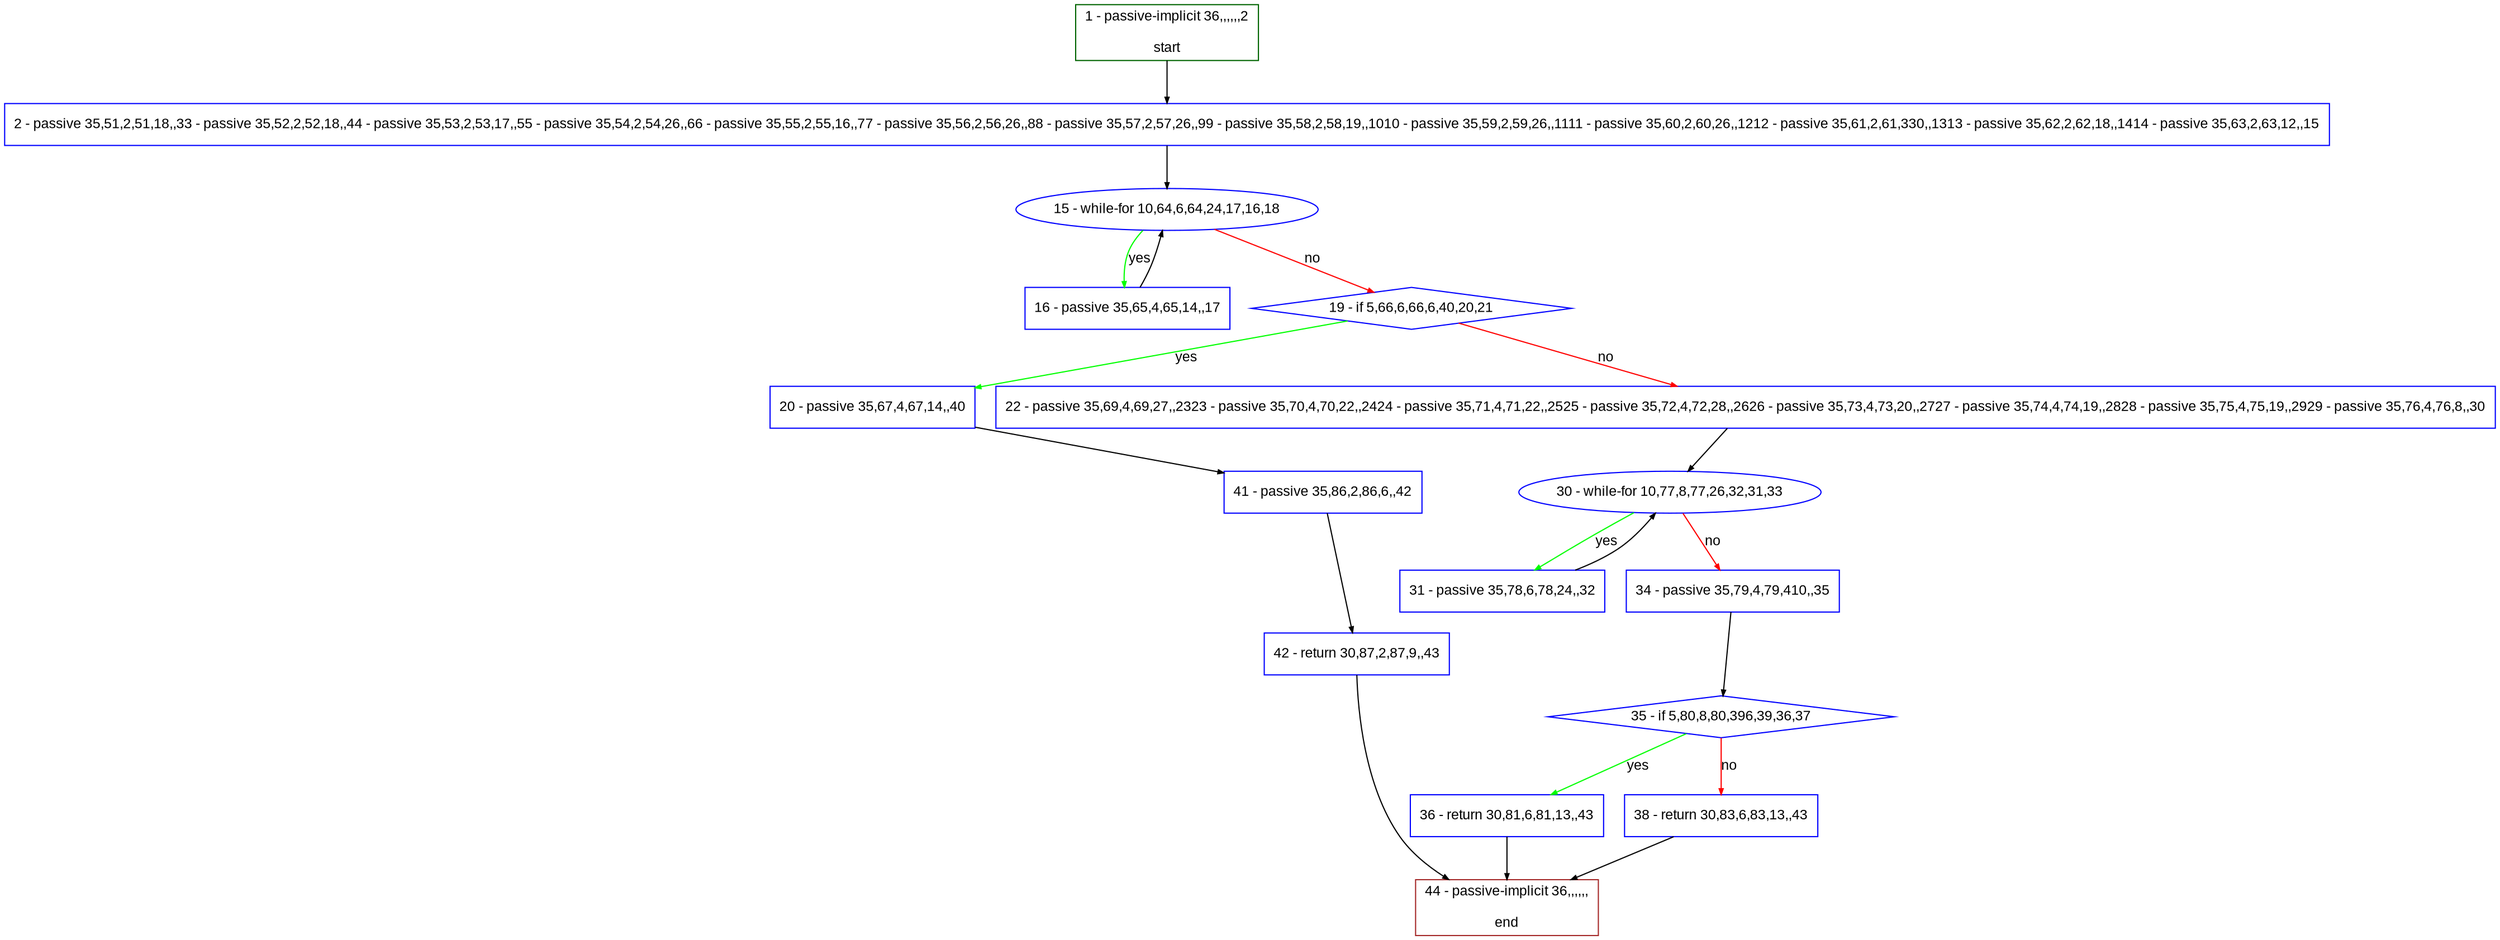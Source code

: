 digraph "" {
  graph [pack="true", label="", fontsize="12", packmode="clust", fontname="Arial", fillcolor="#FFFFCC", bgcolor="white", style="rounded,filled", compound="true"];
  node [node_initialized="no", label="", color="grey", fontsize="12", fillcolor="white", fontname="Arial", style="filled", shape="rectangle", compound="true", fixedsize="false"];
  edge [fontcolor="black", arrowhead="normal", arrowtail="none", arrowsize="0.5", ltail="", label="", color="black", fontsize="12", lhead="", fontname="Arial", dir="forward", compound="true"];
  __N1 [label="2 - passive 35,51,2,51,18,,33 - passive 35,52,2,52,18,,44 - passive 35,53,2,53,17,,55 - passive 35,54,2,54,26,,66 - passive 35,55,2,55,16,,77 - passive 35,56,2,56,26,,88 - passive 35,57,2,57,26,,99 - passive 35,58,2,58,19,,1010 - passive 35,59,2,59,26,,1111 - passive 35,60,2,60,26,,1212 - passive 35,61,2,61,330,,1313 - passive 35,62,2,62,18,,1414 - passive 35,63,2,63,12,,15", color="#0000ff", fillcolor="#ffffff", style="filled", shape="box"];
  __N2 [label="1 - passive-implicit 36,,,,,,2\n\nstart", color="#006400", fillcolor="#ffffff", style="filled", shape="box"];
  __N3 [label="15 - while-for 10,64,6,64,24,17,16,18", color="#0000ff", fillcolor="#ffffff", style="filled", shape="oval"];
  __N4 [label="16 - passive 35,65,4,65,14,,17", color="#0000ff", fillcolor="#ffffff", style="filled", shape="box"];
  __N5 [label="19 - if 5,66,6,66,6,40,20,21", color="#0000ff", fillcolor="#ffffff", style="filled", shape="diamond"];
  __N6 [label="20 - passive 35,67,4,67,14,,40", color="#0000ff", fillcolor="#ffffff", style="filled", shape="box"];
  __N7 [label="22 - passive 35,69,4,69,27,,2323 - passive 35,70,4,70,22,,2424 - passive 35,71,4,71,22,,2525 - passive 35,72,4,72,28,,2626 - passive 35,73,4,73,20,,2727 - passive 35,74,4,74,19,,2828 - passive 35,75,4,75,19,,2929 - passive 35,76,4,76,8,,30", color="#0000ff", fillcolor="#ffffff", style="filled", shape="box"];
  __N8 [label="41 - passive 35,86,2,86,6,,42", color="#0000ff", fillcolor="#ffffff", style="filled", shape="box"];
  __N9 [label="30 - while-for 10,77,8,77,26,32,31,33", color="#0000ff", fillcolor="#ffffff", style="filled", shape="oval"];
  __N10 [label="31 - passive 35,78,6,78,24,,32", color="#0000ff", fillcolor="#ffffff", style="filled", shape="box"];
  __N11 [label="34 - passive 35,79,4,79,410,,35", color="#0000ff", fillcolor="#ffffff", style="filled", shape="box"];
  __N12 [label="35 - if 5,80,8,80,396,39,36,37", color="#0000ff", fillcolor="#ffffff", style="filled", shape="diamond"];
  __N13 [label="36 - return 30,81,6,81,13,,43", color="#0000ff", fillcolor="#ffffff", style="filled", shape="box"];
  __N14 [label="38 - return 30,83,6,83,13,,43", color="#0000ff", fillcolor="#ffffff", style="filled", shape="box"];
  __N15 [label="44 - passive-implicit 36,,,,,,\n\nend", color="#a52a2a", fillcolor="#ffffff", style="filled", shape="box"];
  __N16 [label="42 - return 30,87,2,87,9,,43", color="#0000ff", fillcolor="#ffffff", style="filled", shape="box"];
  __N2 -> __N1 [arrowhead="normal", arrowtail="none", color="#000000", label="", dir="forward"];
  __N1 -> __N3 [arrowhead="normal", arrowtail="none", color="#000000", label="", dir="forward"];
  __N3 -> __N4 [arrowhead="normal", arrowtail="none", color="#00ff00", label="yes", dir="forward"];
  __N4 -> __N3 [arrowhead="normal", arrowtail="none", color="#000000", label="", dir="forward"];
  __N3 -> __N5 [arrowhead="normal", arrowtail="none", color="#ff0000", label="no", dir="forward"];
  __N5 -> __N6 [arrowhead="normal", arrowtail="none", color="#00ff00", label="yes", dir="forward"];
  __N5 -> __N7 [arrowhead="normal", arrowtail="none", color="#ff0000", label="no", dir="forward"];
  __N6 -> __N8 [arrowhead="normal", arrowtail="none", color="#000000", label="", dir="forward"];
  __N7 -> __N9 [arrowhead="normal", arrowtail="none", color="#000000", label="", dir="forward"];
  __N9 -> __N10 [arrowhead="normal", arrowtail="none", color="#00ff00", label="yes", dir="forward"];
  __N10 -> __N9 [arrowhead="normal", arrowtail="none", color="#000000", label="", dir="forward"];
  __N9 -> __N11 [arrowhead="normal", arrowtail="none", color="#ff0000", label="no", dir="forward"];
  __N11 -> __N12 [arrowhead="normal", arrowtail="none", color="#000000", label="", dir="forward"];
  __N12 -> __N13 [arrowhead="normal", arrowtail="none", color="#00ff00", label="yes", dir="forward"];
  __N12 -> __N14 [arrowhead="normal", arrowtail="none", color="#ff0000", label="no", dir="forward"];
  __N13 -> __N15 [arrowhead="normal", arrowtail="none", color="#000000", label="", dir="forward"];
  __N14 -> __N15 [arrowhead="normal", arrowtail="none", color="#000000", label="", dir="forward"];
  __N8 -> __N16 [arrowhead="normal", arrowtail="none", color="#000000", label="", dir="forward"];
  __N16 -> __N15 [arrowhead="normal", arrowtail="none", color="#000000", label="", dir="forward"];
}
